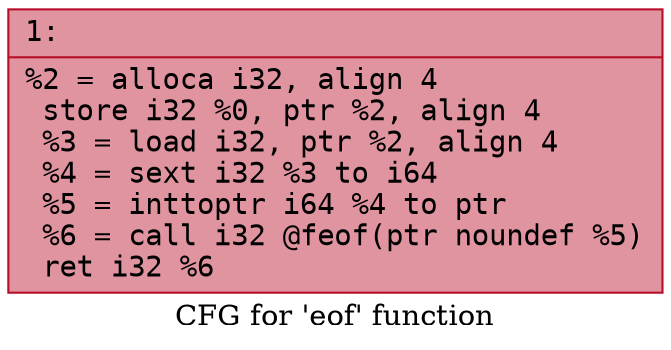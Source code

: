 digraph "CFG for 'eof' function" {
	label="CFG for 'eof' function";

	Node0x6000009d3a20 [shape=record,color="#b70d28ff", style=filled, fillcolor="#b70d2870" fontname="Courier",label="{1:\l|  %2 = alloca i32, align 4\l  store i32 %0, ptr %2, align 4\l  %3 = load i32, ptr %2, align 4\l  %4 = sext i32 %3 to i64\l  %5 = inttoptr i64 %4 to ptr\l  %6 = call i32 @feof(ptr noundef %5)\l  ret i32 %6\l}"];
}
